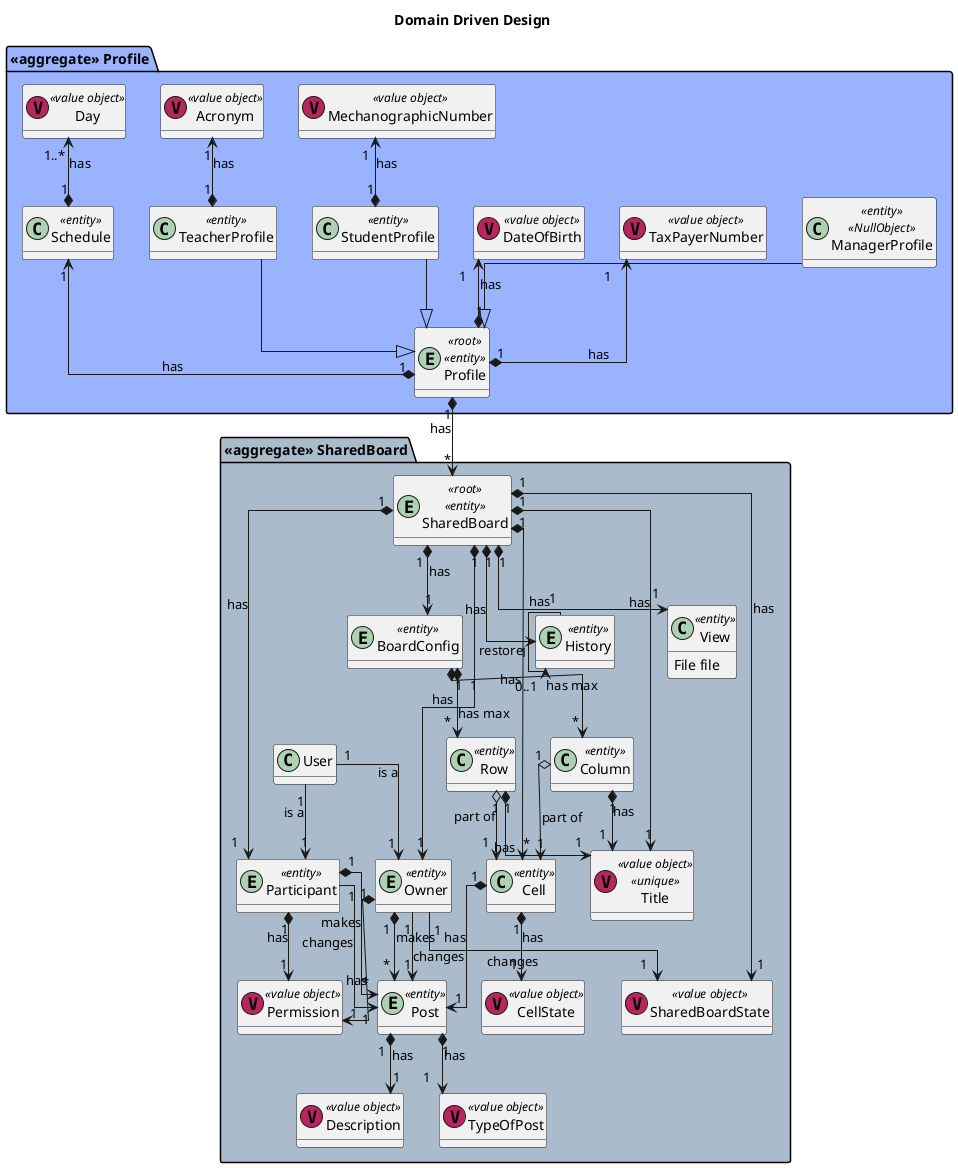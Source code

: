 @startuml

hide methods

skinparam packageStyle rectangle
skinparam linetype ortho

top to bottom direction

title Domain Driven Design


package "<<aggregate>> SharedBoard" <<Folder>> #aabbcc {
   entity SharedBoard <<root>> <<entity>>{}
   entity BoardConfig <<entity>>{}

    entity Owner <<entity>>{}
    entity Participant <<entity>>{}
    class "Title" as SharedBoardTitle <<(V,#B8255F) value object>> <<unique>> {}
    class Row <<entity>> {}
    class Column <<entity>> {}
    class Cell <<entity>> {}
    entity Post <<entity>>{}
    class PostDescription as "Description" <<(V,#B8255F) value object>> {}
    class Permission <<(V,#B8255F) value object>> {}
    class TypeOfPost <<(V,#B8255F) value object>> {}
    entity History <<entity>>{}
    class View <<entity>> {}
    class CellState <<(V,#B8255F) value object>> {}
    class SharedBoardState <<(V,#B8255F) value object>> {}
    class View {
           File file
    }

    User "1" --> "1" Owner : is a
    User "1" --> "1" Participant : is a
    Owner "1" --> "1" SharedBoardState : changes
    SharedBoard "1" *--> "1" Owner : has
    SharedBoard "1" *--> "1" Participant : has
    SharedBoard "1" *--> "1" BoardConfig : has
    BoardConfig "1" *--> "*" Row : has max
    BoardConfig "1" *--> "*" Column : has max
    SharedBoard "1" *--> "*" Cell : has
    Row "1" o--> "1" Cell : part of
    Column "1" o--> "1" Cell : part of
    Row "1" *--> "1" SharedBoardTitle : has
    Column "1" *--> "1" SharedBoardTitle : has
    SharedBoard "1" *--> "1" SharedBoardState : has
    SharedBoard "1" *--> "1" SharedBoardTitle : has
    Participant "1" *--> "*" Post : makes
    Owner "1" *--> "*" Post : makes
    Post "1" *--> "1" PostDescription : has
    Post "1" *--> "1" TypeOfPost : has
    Cell "1" *--> "1" Post : has
    Cell "1" *--> "1" CellState : has
    Participant "1" *--> "1" Permission : has
    Owner "1" *--> "1" Permission : has
    SharedBoard "1" *--> "1" History : has
    History "1" --> "0..1" History : restore
    SharedBoard "1" *--> "1" View : has
    Owner "1" -r-> "1" Post : changes
    Participant "1" --> "1" Post : changes

}

package "<<aggregate>> Profile" <<Folder>> #99b3ff {
   entity Profile <<root>> <<entity>>{}

    class TeacherProfile <<entity>> {}
    class StudentProfile <<entity>> {}
    class ManagerProfile <<entity>> <<NullObject>> {}
    class TaxPayerNumber <<(V,#B8255F) value object>> {}
    class DateOfBirth <<(V,#B8255F) value object>> {}
    class MechanographicNumber <<(V,#B8255F) value object>> {}
    class Acronym <<(V,#B8255F) value object>> {}
    class Schedule <<entity>> {}
    class "Day" as ProfileDay <<(V,#B8255F) value object>> {}

    TeacherProfile --|> Profile
    StudentProfile --|> Profile
    ManagerProfile --|> Profile
    TaxPayerNumber "1" <--* "1" Profile : has
    DateOfBirth "1" <--* "1" Profile : has
    MechanographicNumber "1" <--* "1" StudentProfile : has
    Acronym "1" <--* "1" TeacherProfile : has
    Schedule "1" <--* "1" Profile : has
    ProfileDay "1..*" <--* "1" Schedule : has
}

Profile "1" *--> "*" SharedBoard : has

@enduml